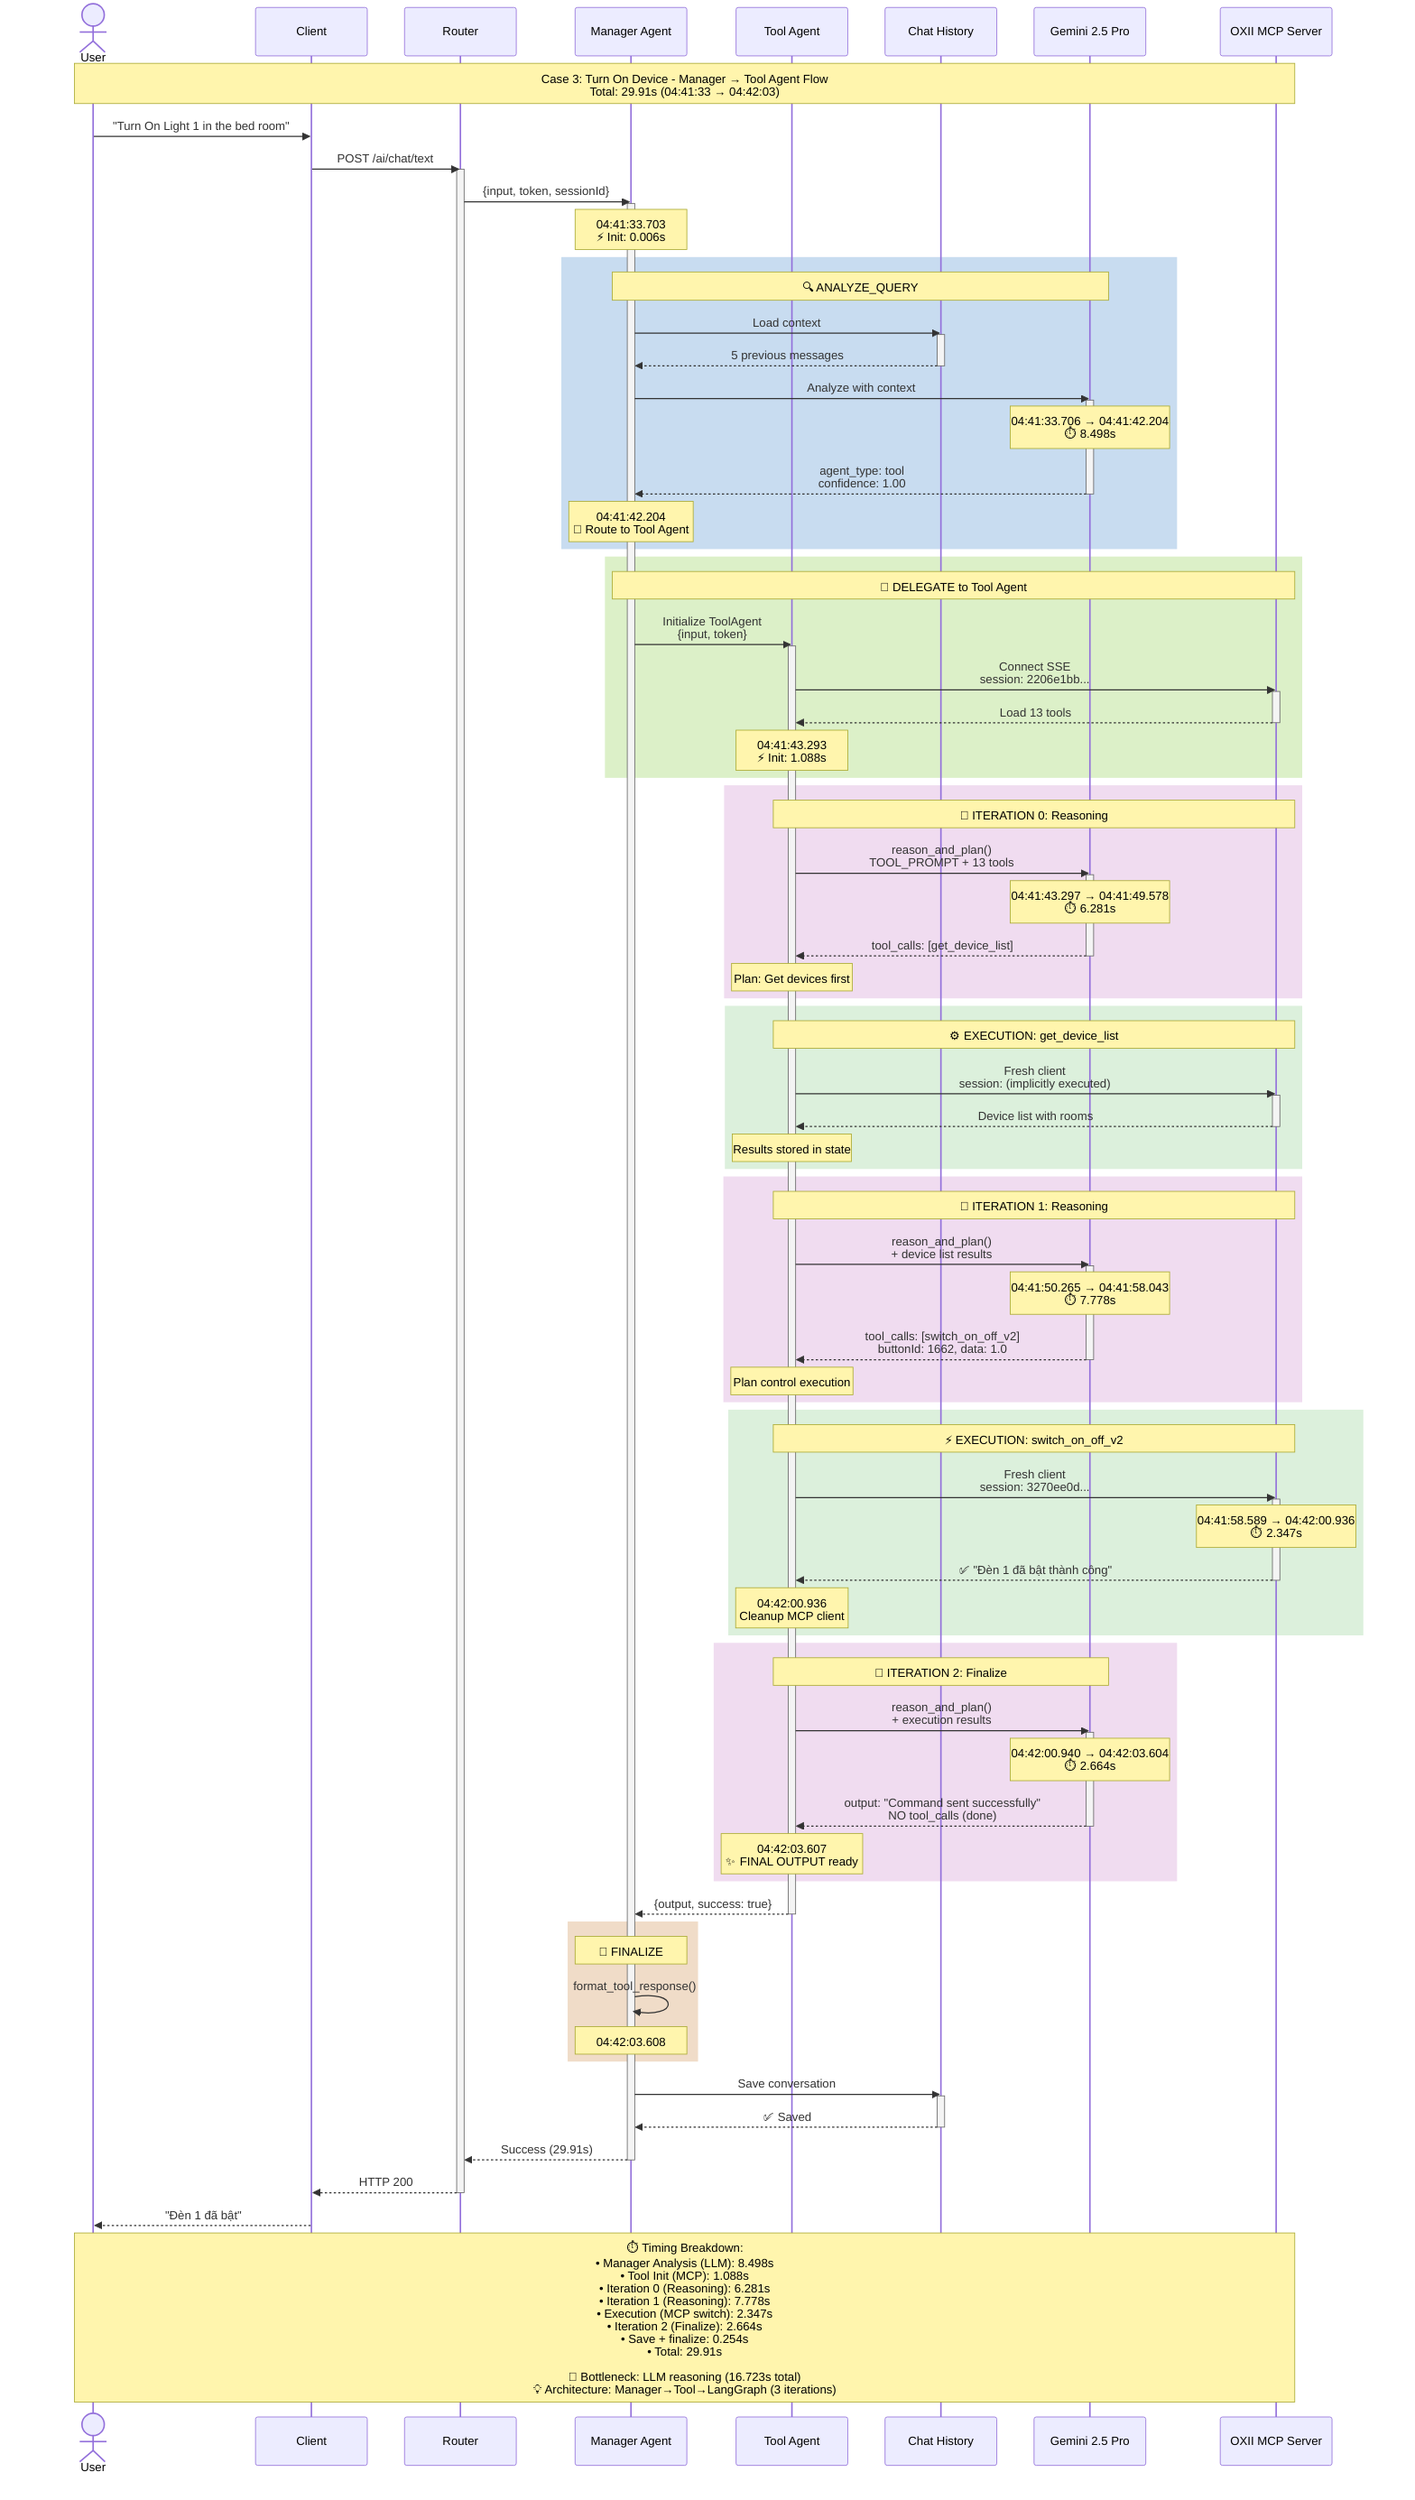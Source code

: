 sequenceDiagram
    actor User
    participant Client
    participant Router
    participant Manager as Manager Agent
    participant Tool as Tool Agent
    participant Redis as Chat History
    participant LLM as Gemini 2.5 Pro
    participant MCP as OXII MCP Server

    Note over User,MCP: Case 3: Turn On Device - Manager → Tool Agent Flow<br/>Total: 29.91s (04:41:33 → 04:42:03)

    %% Request Phase
    User->>Client: "Turn On Light 1 in the bed room"
    Client->>Router: POST /ai/chat/text
    activate Router

    %% Manager Processing
    Router->>Manager: {input, token, sessionId}
    activate Manager
    Note over Manager: 04:41:33.703<br/>⚡ Init: 0.006s

    rect rgb(200, 220, 240)
        Note over Manager,LLM: 🔍 ANALYZE_QUERY
        Manager->>Redis: Load context
        activate Redis
        Redis-->>Manager: 5 previous messages
        deactivate Redis

        Manager->>LLM: Analyze with context
        activate LLM
        Note over LLM: 04:41:33.706 → 04:41:42.204<br/>⏱️ 8.498s
        LLM-->>Manager: agent_type: tool<br/>confidence: 1.00
        deactivate LLM
        Note over Manager: 04:41:42.204<br/>🎯 Route to Tool Agent
    end

    rect rgb(220, 240, 200)
        Note over Manager,MCP: 🚀 DELEGATE to Tool Agent
        Manager->>Tool: Initialize ToolAgent<br/>{input, token}
        activate Tool
        
        Tool->>MCP: Connect SSE<br/>session: 2206e1bb...
        activate MCP
        MCP-->>Tool: Load 13 tools
        deactivate MCP
        Note over Tool: 04:41:43.293<br/>⚡ Init: 1.088s
    end

    rect rgb(240, 220, 240)
        Note over Tool,MCP: 🧠 ITERATION 0: Reasoning
        Tool->>LLM: reason_and_plan()<br/>TOOL_PROMPT + 13 tools
        activate LLM
        Note over LLM: 04:41:43.297 → 04:41:49.578<br/>⏱️ 6.281s
        LLM-->>Tool: tool_calls: [get_device_list]
        deactivate LLM
        Note over Tool: Plan: Get devices first
    end

    rect rgb(220, 240, 220)
        Note over Tool,MCP: ⚙️ EXECUTION: get_device_list
        Tool->>MCP: Fresh client<br/>session: (implicitly executed)
        activate MCP
        MCP-->>Tool: Device list with rooms
        deactivate MCP
        Note over Tool: Results stored in state
    end

    rect rgb(240, 220, 240)
        Note over Tool,MCP: 🧠 ITERATION 1: Reasoning
        Tool->>LLM: reason_and_plan()<br/>+ device list results
        activate LLM
        Note over LLM: 04:41:50.265 → 04:41:58.043<br/>⏱️ 7.778s
        LLM-->>Tool: tool_calls: [switch_on_off_v2]<br/>buttonId: 1662, data: 1.0
        deactivate LLM
        Note over Tool: Plan control execution
    end

    rect rgb(220, 240, 220)
        Note over Tool,MCP: ⚡ EXECUTION: switch_on_off_v2
        Tool->>MCP: Fresh client<br/>session: 3270ee0d...
        activate MCP
        Note over MCP: 04:41:58.589 → 04:42:00.936<br/>⏱️ 2.347s
        MCP-->>Tool: ✅ "Đèn 1 đã bật thành công"
        deactivate MCP
        Note over Tool: 04:42:00.936<br/>Cleanup MCP client
    end

    rect rgb(240, 220, 240)
        Note over Tool,LLM: 🧠 ITERATION 2: Finalize
        Tool->>LLM: reason_and_plan()<br/>+ execution results
        activate LLM
        Note over LLM: 04:42:00.940 → 04:42:03.604<br/>⏱️ 2.664s
        LLM-->>Tool: output: "Command sent successfully"<br/>NO tool_calls (done)
        deactivate LLM
        Note over Tool: 04:42:03.607<br/>✨ FINAL OUTPUT ready
    end

    Tool-->>Manager: {output, success: true}
    deactivate Tool

    rect rgb(240, 220, 200)
        Note over Manager: 📝 FINALIZE
        Manager->>Manager: format_tool_response()
        Note over Manager: 04:42:03.608
    end

    Manager->>Redis: Save conversation
    activate Redis
    Redis-->>Manager: ✅ Saved
    deactivate Redis

    Manager-->>Router: Success (29.91s)
    deactivate Manager
    Router-->>Client: HTTP 200
    deactivate Router
    Client-->>User: "Đèn 1 đã bật"

    %% Timing Breakdown
    Note over User,MCP: ⏱️ Timing Breakdown:<br/>• Manager Analysis (LLM): 8.498s<br/>• Tool Init (MCP): 1.088s<br/>• Iteration 0 (Reasoning): 6.281s<br/>• Iteration 1 (Reasoning): 7.778s<br/>• Execution (MCP switch): 2.347s<br/>• Iteration 2 (Finalize): 2.664s<br/>• Save + finalize: 0.254s<br/>• Total: 29.91s<br/><br/>🔴 Bottleneck: LLM reasoning (16.723s total)<br/>💡 Architecture: Manager→Tool→LangGraph (3 iterations)